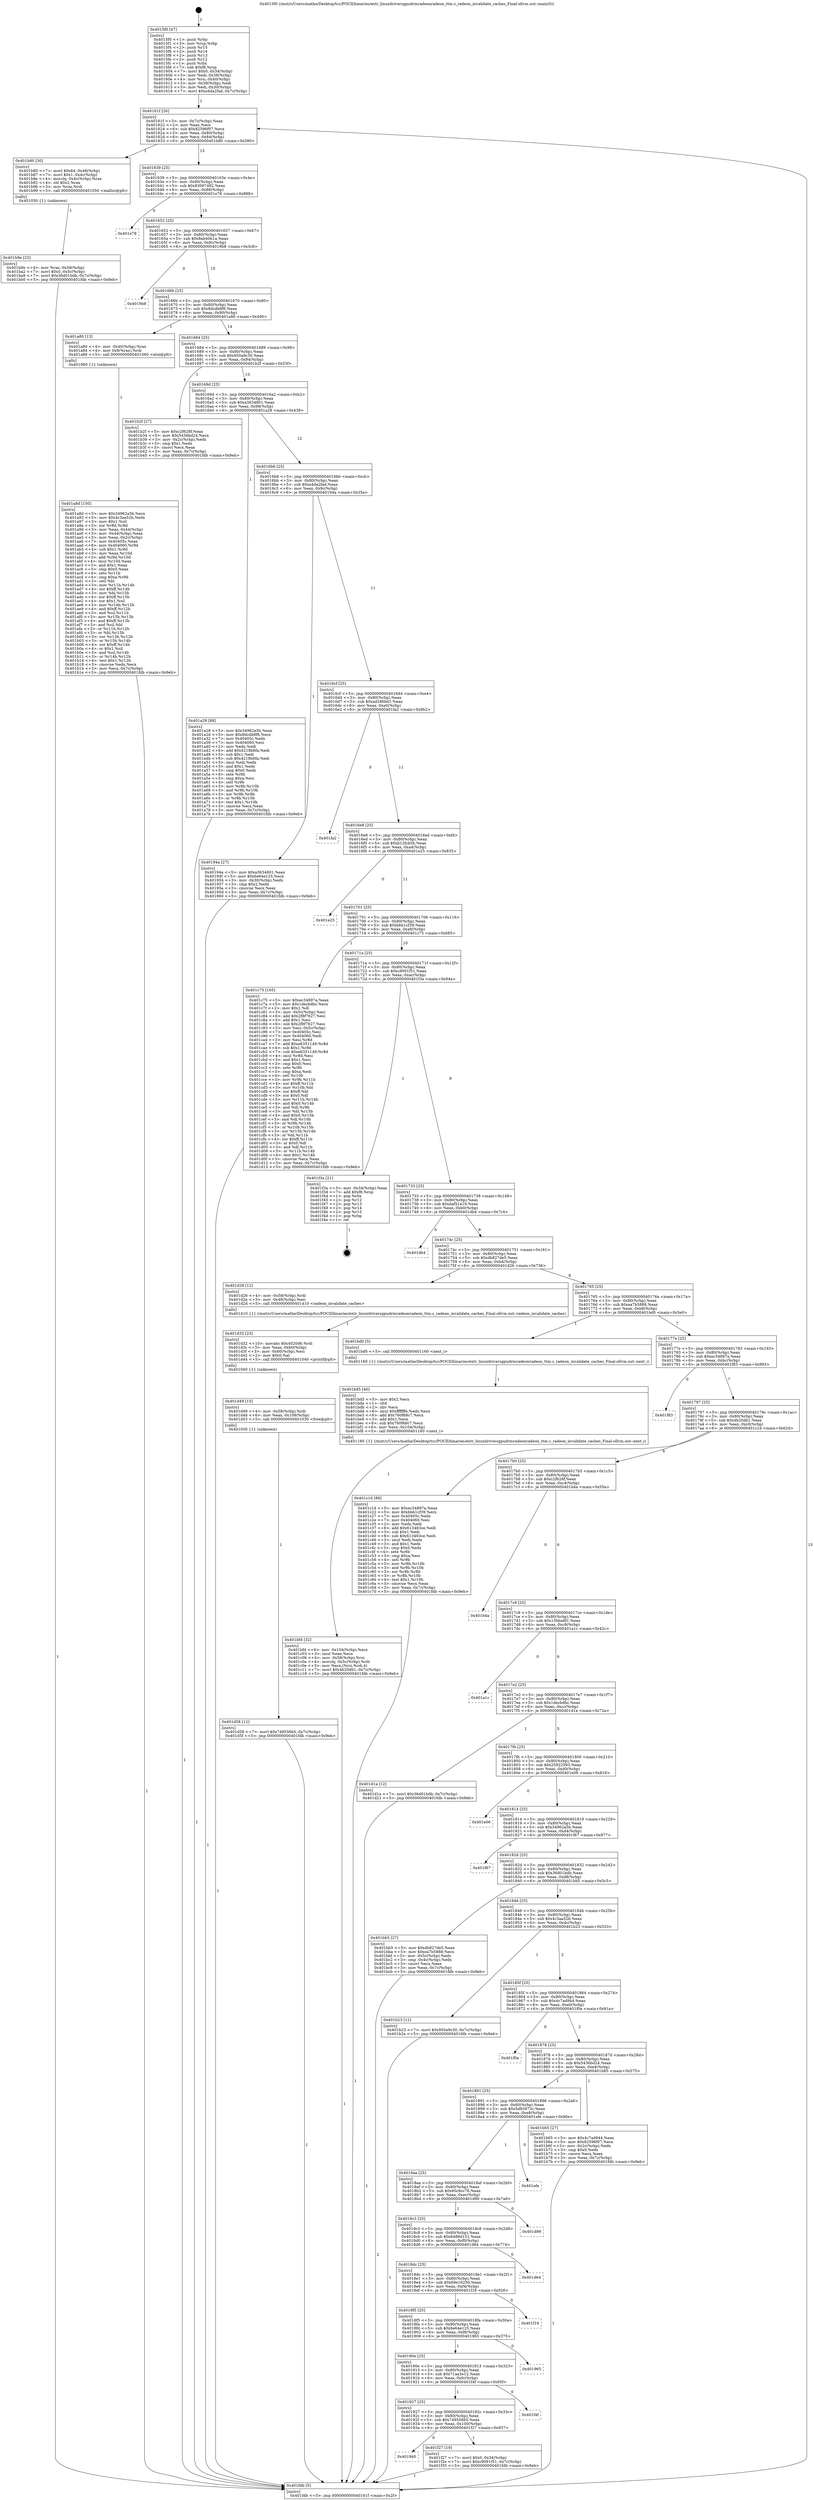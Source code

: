 digraph "0x4015f0" {
  label = "0x4015f0 (/mnt/c/Users/mathe/Desktop/tcc/POCII/binaries/extr_linuxdriversgpudrmradeonradeon_ttm.c_radeon_invalidate_caches_Final-ollvm.out::main(0))"
  labelloc = "t"
  node[shape=record]

  Entry [label="",width=0.3,height=0.3,shape=circle,fillcolor=black,style=filled]
  "0x40161f" [label="{
     0x40161f [26]\l
     | [instrs]\l
     &nbsp;&nbsp;0x40161f \<+3\>: mov -0x7c(%rbp),%eax\l
     &nbsp;&nbsp;0x401622 \<+2\>: mov %eax,%ecx\l
     &nbsp;&nbsp;0x401624 \<+6\>: sub $0x82596f07,%ecx\l
     &nbsp;&nbsp;0x40162a \<+3\>: mov %eax,-0x80(%rbp)\l
     &nbsp;&nbsp;0x40162d \<+6\>: mov %ecx,-0x84(%rbp)\l
     &nbsp;&nbsp;0x401633 \<+6\>: je 0000000000401b80 \<main+0x590\>\l
  }"]
  "0x401b80" [label="{
     0x401b80 [30]\l
     | [instrs]\l
     &nbsp;&nbsp;0x401b80 \<+7\>: movl $0x64,-0x48(%rbp)\l
     &nbsp;&nbsp;0x401b87 \<+7\>: movl $0x1,-0x4c(%rbp)\l
     &nbsp;&nbsp;0x401b8e \<+4\>: movslq -0x4c(%rbp),%rax\l
     &nbsp;&nbsp;0x401b92 \<+4\>: shl $0x2,%rax\l
     &nbsp;&nbsp;0x401b96 \<+3\>: mov %rax,%rdi\l
     &nbsp;&nbsp;0x401b99 \<+5\>: call 0000000000401050 \<malloc@plt\>\l
     | [calls]\l
     &nbsp;&nbsp;0x401050 \{1\} (unknown)\l
  }"]
  "0x401639" [label="{
     0x401639 [25]\l
     | [instrs]\l
     &nbsp;&nbsp;0x401639 \<+5\>: jmp 000000000040163e \<main+0x4e\>\l
     &nbsp;&nbsp;0x40163e \<+3\>: mov -0x80(%rbp),%eax\l
     &nbsp;&nbsp;0x401641 \<+5\>: sub $0x83097492,%eax\l
     &nbsp;&nbsp;0x401646 \<+6\>: mov %eax,-0x88(%rbp)\l
     &nbsp;&nbsp;0x40164c \<+6\>: je 0000000000401e78 \<main+0x888\>\l
  }"]
  Exit [label="",width=0.3,height=0.3,shape=circle,fillcolor=black,style=filled,peripheries=2]
  "0x401e78" [label="{
     0x401e78\l
  }", style=dashed]
  "0x401652" [label="{
     0x401652 [25]\l
     | [instrs]\l
     &nbsp;&nbsp;0x401652 \<+5\>: jmp 0000000000401657 \<main+0x67\>\l
     &nbsp;&nbsp;0x401657 \<+3\>: mov -0x80(%rbp),%eax\l
     &nbsp;&nbsp;0x40165a \<+5\>: sub $0x8ab40b1a,%eax\l
     &nbsp;&nbsp;0x40165f \<+6\>: mov %eax,-0x8c(%rbp)\l
     &nbsp;&nbsp;0x401665 \<+6\>: je 00000000004019b8 \<main+0x3c8\>\l
  }"]
  "0x401940" [label="{
     0x401940\l
  }", style=dashed]
  "0x4019b8" [label="{
     0x4019b8\l
  }", style=dashed]
  "0x40166b" [label="{
     0x40166b [25]\l
     | [instrs]\l
     &nbsp;&nbsp;0x40166b \<+5\>: jmp 0000000000401670 \<main+0x80\>\l
     &nbsp;&nbsp;0x401670 \<+3\>: mov -0x80(%rbp),%eax\l
     &nbsp;&nbsp;0x401673 \<+5\>: sub $0x8dcdb8f6,%eax\l
     &nbsp;&nbsp;0x401678 \<+6\>: mov %eax,-0x90(%rbp)\l
     &nbsp;&nbsp;0x40167e \<+6\>: je 0000000000401a80 \<main+0x490\>\l
  }"]
  "0x401f27" [label="{
     0x401f27 [19]\l
     | [instrs]\l
     &nbsp;&nbsp;0x401f27 \<+7\>: movl $0x0,-0x34(%rbp)\l
     &nbsp;&nbsp;0x401f2e \<+7\>: movl $0xc9091f51,-0x7c(%rbp)\l
     &nbsp;&nbsp;0x401f35 \<+5\>: jmp 0000000000401fdb \<main+0x9eb\>\l
  }"]
  "0x401a80" [label="{
     0x401a80 [13]\l
     | [instrs]\l
     &nbsp;&nbsp;0x401a80 \<+4\>: mov -0x40(%rbp),%rax\l
     &nbsp;&nbsp;0x401a84 \<+4\>: mov 0x8(%rax),%rdi\l
     &nbsp;&nbsp;0x401a88 \<+5\>: call 0000000000401060 \<atoi@plt\>\l
     | [calls]\l
     &nbsp;&nbsp;0x401060 \{1\} (unknown)\l
  }"]
  "0x401684" [label="{
     0x401684 [25]\l
     | [instrs]\l
     &nbsp;&nbsp;0x401684 \<+5\>: jmp 0000000000401689 \<main+0x99\>\l
     &nbsp;&nbsp;0x401689 \<+3\>: mov -0x80(%rbp),%eax\l
     &nbsp;&nbsp;0x40168c \<+5\>: sub $0x950a9c30,%eax\l
     &nbsp;&nbsp;0x401691 \<+6\>: mov %eax,-0x94(%rbp)\l
     &nbsp;&nbsp;0x401697 \<+6\>: je 0000000000401b2f \<main+0x53f\>\l
  }"]
  "0x401927" [label="{
     0x401927 [25]\l
     | [instrs]\l
     &nbsp;&nbsp;0x401927 \<+5\>: jmp 000000000040192c \<main+0x33c\>\l
     &nbsp;&nbsp;0x40192c \<+3\>: mov -0x80(%rbp),%eax\l
     &nbsp;&nbsp;0x40192f \<+5\>: sub $0x749556b5,%eax\l
     &nbsp;&nbsp;0x401934 \<+6\>: mov %eax,-0x100(%rbp)\l
     &nbsp;&nbsp;0x40193a \<+6\>: je 0000000000401f27 \<main+0x937\>\l
  }"]
  "0x401b2f" [label="{
     0x401b2f [27]\l
     | [instrs]\l
     &nbsp;&nbsp;0x401b2f \<+5\>: mov $0xc2f628f,%eax\l
     &nbsp;&nbsp;0x401b34 \<+5\>: mov $0x5436bd24,%ecx\l
     &nbsp;&nbsp;0x401b39 \<+3\>: mov -0x2c(%rbp),%edx\l
     &nbsp;&nbsp;0x401b3c \<+3\>: cmp $0x1,%edx\l
     &nbsp;&nbsp;0x401b3f \<+3\>: cmovl %ecx,%eax\l
     &nbsp;&nbsp;0x401b42 \<+3\>: mov %eax,-0x7c(%rbp)\l
     &nbsp;&nbsp;0x401b45 \<+5\>: jmp 0000000000401fdb \<main+0x9eb\>\l
  }"]
  "0x40169d" [label="{
     0x40169d [25]\l
     | [instrs]\l
     &nbsp;&nbsp;0x40169d \<+5\>: jmp 00000000004016a2 \<main+0xb2\>\l
     &nbsp;&nbsp;0x4016a2 \<+3\>: mov -0x80(%rbp),%eax\l
     &nbsp;&nbsp;0x4016a5 \<+5\>: sub $0xa3634801,%eax\l
     &nbsp;&nbsp;0x4016aa \<+6\>: mov %eax,-0x98(%rbp)\l
     &nbsp;&nbsp;0x4016b0 \<+6\>: je 0000000000401a28 \<main+0x438\>\l
  }"]
  "0x401f4f" [label="{
     0x401f4f\l
  }", style=dashed]
  "0x401a28" [label="{
     0x401a28 [88]\l
     | [instrs]\l
     &nbsp;&nbsp;0x401a28 \<+5\>: mov $0x34962a5b,%eax\l
     &nbsp;&nbsp;0x401a2d \<+5\>: mov $0x8dcdb8f6,%ecx\l
     &nbsp;&nbsp;0x401a32 \<+7\>: mov 0x40405c,%edx\l
     &nbsp;&nbsp;0x401a39 \<+7\>: mov 0x404060,%esi\l
     &nbsp;&nbsp;0x401a40 \<+2\>: mov %edx,%edi\l
     &nbsp;&nbsp;0x401a42 \<+6\>: add $0x4218b6fa,%edi\l
     &nbsp;&nbsp;0x401a48 \<+3\>: sub $0x1,%edi\l
     &nbsp;&nbsp;0x401a4b \<+6\>: sub $0x4218b6fa,%edi\l
     &nbsp;&nbsp;0x401a51 \<+3\>: imul %edi,%edx\l
     &nbsp;&nbsp;0x401a54 \<+3\>: and $0x1,%edx\l
     &nbsp;&nbsp;0x401a57 \<+3\>: cmp $0x0,%edx\l
     &nbsp;&nbsp;0x401a5a \<+4\>: sete %r8b\l
     &nbsp;&nbsp;0x401a5e \<+3\>: cmp $0xa,%esi\l
     &nbsp;&nbsp;0x401a61 \<+4\>: setl %r9b\l
     &nbsp;&nbsp;0x401a65 \<+3\>: mov %r8b,%r10b\l
     &nbsp;&nbsp;0x401a68 \<+3\>: and %r9b,%r10b\l
     &nbsp;&nbsp;0x401a6b \<+3\>: xor %r9b,%r8b\l
     &nbsp;&nbsp;0x401a6e \<+3\>: or %r8b,%r10b\l
     &nbsp;&nbsp;0x401a71 \<+4\>: test $0x1,%r10b\l
     &nbsp;&nbsp;0x401a75 \<+3\>: cmovne %ecx,%eax\l
     &nbsp;&nbsp;0x401a78 \<+3\>: mov %eax,-0x7c(%rbp)\l
     &nbsp;&nbsp;0x401a7b \<+5\>: jmp 0000000000401fdb \<main+0x9eb\>\l
  }"]
  "0x4016b6" [label="{
     0x4016b6 [25]\l
     | [instrs]\l
     &nbsp;&nbsp;0x4016b6 \<+5\>: jmp 00000000004016bb \<main+0xcb\>\l
     &nbsp;&nbsp;0x4016bb \<+3\>: mov -0x80(%rbp),%eax\l
     &nbsp;&nbsp;0x4016be \<+5\>: sub $0xa4da2fad,%eax\l
     &nbsp;&nbsp;0x4016c3 \<+6\>: mov %eax,-0x9c(%rbp)\l
     &nbsp;&nbsp;0x4016c9 \<+6\>: je 000000000040194a \<main+0x35a\>\l
  }"]
  "0x40190e" [label="{
     0x40190e [25]\l
     | [instrs]\l
     &nbsp;&nbsp;0x40190e \<+5\>: jmp 0000000000401913 \<main+0x323\>\l
     &nbsp;&nbsp;0x401913 \<+3\>: mov -0x80(%rbp),%eax\l
     &nbsp;&nbsp;0x401916 \<+5\>: sub $0x71aa3e12,%eax\l
     &nbsp;&nbsp;0x40191b \<+6\>: mov %eax,-0xfc(%rbp)\l
     &nbsp;&nbsp;0x401921 \<+6\>: je 0000000000401f4f \<main+0x95f\>\l
  }"]
  "0x40194a" [label="{
     0x40194a [27]\l
     | [instrs]\l
     &nbsp;&nbsp;0x40194a \<+5\>: mov $0xa3634801,%eax\l
     &nbsp;&nbsp;0x40194f \<+5\>: mov $0x6e64e125,%ecx\l
     &nbsp;&nbsp;0x401954 \<+3\>: mov -0x30(%rbp),%edx\l
     &nbsp;&nbsp;0x401957 \<+3\>: cmp $0x2,%edx\l
     &nbsp;&nbsp;0x40195a \<+3\>: cmovne %ecx,%eax\l
     &nbsp;&nbsp;0x40195d \<+3\>: mov %eax,-0x7c(%rbp)\l
     &nbsp;&nbsp;0x401960 \<+5\>: jmp 0000000000401fdb \<main+0x9eb\>\l
  }"]
  "0x4016cf" [label="{
     0x4016cf [25]\l
     | [instrs]\l
     &nbsp;&nbsp;0x4016cf \<+5\>: jmp 00000000004016d4 \<main+0xe4\>\l
     &nbsp;&nbsp;0x4016d4 \<+3\>: mov -0x80(%rbp),%eax\l
     &nbsp;&nbsp;0x4016d7 \<+5\>: sub $0xad286bd1,%eax\l
     &nbsp;&nbsp;0x4016dc \<+6\>: mov %eax,-0xa0(%rbp)\l
     &nbsp;&nbsp;0x4016e2 \<+6\>: je 0000000000401fa2 \<main+0x9b2\>\l
  }"]
  "0x401fdb" [label="{
     0x401fdb [5]\l
     | [instrs]\l
     &nbsp;&nbsp;0x401fdb \<+5\>: jmp 000000000040161f \<main+0x2f\>\l
  }"]
  "0x4015f0" [label="{
     0x4015f0 [47]\l
     | [instrs]\l
     &nbsp;&nbsp;0x4015f0 \<+1\>: push %rbp\l
     &nbsp;&nbsp;0x4015f1 \<+3\>: mov %rsp,%rbp\l
     &nbsp;&nbsp;0x4015f4 \<+2\>: push %r15\l
     &nbsp;&nbsp;0x4015f6 \<+2\>: push %r14\l
     &nbsp;&nbsp;0x4015f8 \<+2\>: push %r13\l
     &nbsp;&nbsp;0x4015fa \<+2\>: push %r12\l
     &nbsp;&nbsp;0x4015fc \<+1\>: push %rbx\l
     &nbsp;&nbsp;0x4015fd \<+7\>: sub $0xf8,%rsp\l
     &nbsp;&nbsp;0x401604 \<+7\>: movl $0x0,-0x34(%rbp)\l
     &nbsp;&nbsp;0x40160b \<+3\>: mov %edi,-0x38(%rbp)\l
     &nbsp;&nbsp;0x40160e \<+4\>: mov %rsi,-0x40(%rbp)\l
     &nbsp;&nbsp;0x401612 \<+3\>: mov -0x38(%rbp),%edi\l
     &nbsp;&nbsp;0x401615 \<+3\>: mov %edi,-0x30(%rbp)\l
     &nbsp;&nbsp;0x401618 \<+7\>: movl $0xa4da2fad,-0x7c(%rbp)\l
  }"]
  "0x401a8d" [label="{
     0x401a8d [150]\l
     | [instrs]\l
     &nbsp;&nbsp;0x401a8d \<+5\>: mov $0x34962a5b,%ecx\l
     &nbsp;&nbsp;0x401a92 \<+5\>: mov $0x4c3aa52b,%edx\l
     &nbsp;&nbsp;0x401a97 \<+3\>: mov $0x1,%sil\l
     &nbsp;&nbsp;0x401a9a \<+3\>: xor %r8d,%r8d\l
     &nbsp;&nbsp;0x401a9d \<+3\>: mov %eax,-0x44(%rbp)\l
     &nbsp;&nbsp;0x401aa0 \<+3\>: mov -0x44(%rbp),%eax\l
     &nbsp;&nbsp;0x401aa3 \<+3\>: mov %eax,-0x2c(%rbp)\l
     &nbsp;&nbsp;0x401aa6 \<+7\>: mov 0x40405c,%eax\l
     &nbsp;&nbsp;0x401aad \<+8\>: mov 0x404060,%r9d\l
     &nbsp;&nbsp;0x401ab5 \<+4\>: sub $0x1,%r8d\l
     &nbsp;&nbsp;0x401ab9 \<+3\>: mov %eax,%r10d\l
     &nbsp;&nbsp;0x401abc \<+3\>: add %r8d,%r10d\l
     &nbsp;&nbsp;0x401abf \<+4\>: imul %r10d,%eax\l
     &nbsp;&nbsp;0x401ac3 \<+3\>: and $0x1,%eax\l
     &nbsp;&nbsp;0x401ac6 \<+3\>: cmp $0x0,%eax\l
     &nbsp;&nbsp;0x401ac9 \<+4\>: sete %r11b\l
     &nbsp;&nbsp;0x401acd \<+4\>: cmp $0xa,%r9d\l
     &nbsp;&nbsp;0x401ad1 \<+3\>: setl %bl\l
     &nbsp;&nbsp;0x401ad4 \<+3\>: mov %r11b,%r14b\l
     &nbsp;&nbsp;0x401ad7 \<+4\>: xor $0xff,%r14b\l
     &nbsp;&nbsp;0x401adb \<+3\>: mov %bl,%r15b\l
     &nbsp;&nbsp;0x401ade \<+4\>: xor $0xff,%r15b\l
     &nbsp;&nbsp;0x401ae2 \<+4\>: xor $0x1,%sil\l
     &nbsp;&nbsp;0x401ae6 \<+3\>: mov %r14b,%r12b\l
     &nbsp;&nbsp;0x401ae9 \<+4\>: and $0xff,%r12b\l
     &nbsp;&nbsp;0x401aed \<+3\>: and %sil,%r11b\l
     &nbsp;&nbsp;0x401af0 \<+3\>: mov %r15b,%r13b\l
     &nbsp;&nbsp;0x401af3 \<+4\>: and $0xff,%r13b\l
     &nbsp;&nbsp;0x401af7 \<+3\>: and %sil,%bl\l
     &nbsp;&nbsp;0x401afa \<+3\>: or %r11b,%r12b\l
     &nbsp;&nbsp;0x401afd \<+3\>: or %bl,%r13b\l
     &nbsp;&nbsp;0x401b00 \<+3\>: xor %r13b,%r12b\l
     &nbsp;&nbsp;0x401b03 \<+3\>: or %r15b,%r14b\l
     &nbsp;&nbsp;0x401b06 \<+4\>: xor $0xff,%r14b\l
     &nbsp;&nbsp;0x401b0a \<+4\>: or $0x1,%sil\l
     &nbsp;&nbsp;0x401b0e \<+3\>: and %sil,%r14b\l
     &nbsp;&nbsp;0x401b11 \<+3\>: or %r14b,%r12b\l
     &nbsp;&nbsp;0x401b14 \<+4\>: test $0x1,%r12b\l
     &nbsp;&nbsp;0x401b18 \<+3\>: cmovne %edx,%ecx\l
     &nbsp;&nbsp;0x401b1b \<+3\>: mov %ecx,-0x7c(%rbp)\l
     &nbsp;&nbsp;0x401b1e \<+5\>: jmp 0000000000401fdb \<main+0x9eb\>\l
  }"]
  "0x401965" [label="{
     0x401965\l
  }", style=dashed]
  "0x401fa2" [label="{
     0x401fa2\l
  }", style=dashed]
  "0x4016e8" [label="{
     0x4016e8 [25]\l
     | [instrs]\l
     &nbsp;&nbsp;0x4016e8 \<+5\>: jmp 00000000004016ed \<main+0xfd\>\l
     &nbsp;&nbsp;0x4016ed \<+3\>: mov -0x80(%rbp),%eax\l
     &nbsp;&nbsp;0x4016f0 \<+5\>: sub $0xb12fcb5b,%eax\l
     &nbsp;&nbsp;0x4016f5 \<+6\>: mov %eax,-0xa4(%rbp)\l
     &nbsp;&nbsp;0x4016fb \<+6\>: je 0000000000401e25 \<main+0x835\>\l
  }"]
  "0x4018f5" [label="{
     0x4018f5 [25]\l
     | [instrs]\l
     &nbsp;&nbsp;0x4018f5 \<+5\>: jmp 00000000004018fa \<main+0x30a\>\l
     &nbsp;&nbsp;0x4018fa \<+3\>: mov -0x80(%rbp),%eax\l
     &nbsp;&nbsp;0x4018fd \<+5\>: sub $0x6e64e125,%eax\l
     &nbsp;&nbsp;0x401902 \<+6\>: mov %eax,-0xf8(%rbp)\l
     &nbsp;&nbsp;0x401908 \<+6\>: je 0000000000401965 \<main+0x375\>\l
  }"]
  "0x401e25" [label="{
     0x401e25\l
  }", style=dashed]
  "0x401701" [label="{
     0x401701 [25]\l
     | [instrs]\l
     &nbsp;&nbsp;0x401701 \<+5\>: jmp 0000000000401706 \<main+0x116\>\l
     &nbsp;&nbsp;0x401706 \<+3\>: mov -0x80(%rbp),%eax\l
     &nbsp;&nbsp;0x401709 \<+5\>: sub $0xbbb1cf39,%eax\l
     &nbsp;&nbsp;0x40170e \<+6\>: mov %eax,-0xa8(%rbp)\l
     &nbsp;&nbsp;0x401714 \<+6\>: je 0000000000401c75 \<main+0x685\>\l
  }"]
  "0x401f16" [label="{
     0x401f16\l
  }", style=dashed]
  "0x401c75" [label="{
     0x401c75 [165]\l
     | [instrs]\l
     &nbsp;&nbsp;0x401c75 \<+5\>: mov $0xec34897a,%eax\l
     &nbsp;&nbsp;0x401c7a \<+5\>: mov $0x1decbdbc,%ecx\l
     &nbsp;&nbsp;0x401c7f \<+2\>: mov $0x1,%dl\l
     &nbsp;&nbsp;0x401c81 \<+3\>: mov -0x5c(%rbp),%esi\l
     &nbsp;&nbsp;0x401c84 \<+6\>: add $0x2f8f7627,%esi\l
     &nbsp;&nbsp;0x401c8a \<+3\>: add $0x1,%esi\l
     &nbsp;&nbsp;0x401c8d \<+6\>: sub $0x2f8f7627,%esi\l
     &nbsp;&nbsp;0x401c93 \<+3\>: mov %esi,-0x5c(%rbp)\l
     &nbsp;&nbsp;0x401c96 \<+7\>: mov 0x40405c,%esi\l
     &nbsp;&nbsp;0x401c9d \<+7\>: mov 0x404060,%edi\l
     &nbsp;&nbsp;0x401ca4 \<+3\>: mov %esi,%r8d\l
     &nbsp;&nbsp;0x401ca7 \<+7\>: add $0xe6351149,%r8d\l
     &nbsp;&nbsp;0x401cae \<+4\>: sub $0x1,%r8d\l
     &nbsp;&nbsp;0x401cb2 \<+7\>: sub $0xe6351149,%r8d\l
     &nbsp;&nbsp;0x401cb9 \<+4\>: imul %r8d,%esi\l
     &nbsp;&nbsp;0x401cbd \<+3\>: and $0x1,%esi\l
     &nbsp;&nbsp;0x401cc0 \<+3\>: cmp $0x0,%esi\l
     &nbsp;&nbsp;0x401cc3 \<+4\>: sete %r9b\l
     &nbsp;&nbsp;0x401cc7 \<+3\>: cmp $0xa,%edi\l
     &nbsp;&nbsp;0x401cca \<+4\>: setl %r10b\l
     &nbsp;&nbsp;0x401cce \<+3\>: mov %r9b,%r11b\l
     &nbsp;&nbsp;0x401cd1 \<+4\>: xor $0xff,%r11b\l
     &nbsp;&nbsp;0x401cd5 \<+3\>: mov %r10b,%bl\l
     &nbsp;&nbsp;0x401cd8 \<+3\>: xor $0xff,%bl\l
     &nbsp;&nbsp;0x401cdb \<+3\>: xor $0x0,%dl\l
     &nbsp;&nbsp;0x401cde \<+3\>: mov %r11b,%r14b\l
     &nbsp;&nbsp;0x401ce1 \<+4\>: and $0x0,%r14b\l
     &nbsp;&nbsp;0x401ce5 \<+3\>: and %dl,%r9b\l
     &nbsp;&nbsp;0x401ce8 \<+3\>: mov %bl,%r15b\l
     &nbsp;&nbsp;0x401ceb \<+4\>: and $0x0,%r15b\l
     &nbsp;&nbsp;0x401cef \<+3\>: and %dl,%r10b\l
     &nbsp;&nbsp;0x401cf2 \<+3\>: or %r9b,%r14b\l
     &nbsp;&nbsp;0x401cf5 \<+3\>: or %r10b,%r15b\l
     &nbsp;&nbsp;0x401cf8 \<+3\>: xor %r15b,%r14b\l
     &nbsp;&nbsp;0x401cfb \<+3\>: or %bl,%r11b\l
     &nbsp;&nbsp;0x401cfe \<+4\>: xor $0xff,%r11b\l
     &nbsp;&nbsp;0x401d02 \<+3\>: or $0x0,%dl\l
     &nbsp;&nbsp;0x401d05 \<+3\>: and %dl,%r11b\l
     &nbsp;&nbsp;0x401d08 \<+3\>: or %r11b,%r14b\l
     &nbsp;&nbsp;0x401d0b \<+4\>: test $0x1,%r14b\l
     &nbsp;&nbsp;0x401d0f \<+3\>: cmovne %ecx,%eax\l
     &nbsp;&nbsp;0x401d12 \<+3\>: mov %eax,-0x7c(%rbp)\l
     &nbsp;&nbsp;0x401d15 \<+5\>: jmp 0000000000401fdb \<main+0x9eb\>\l
  }"]
  "0x40171a" [label="{
     0x40171a [25]\l
     | [instrs]\l
     &nbsp;&nbsp;0x40171a \<+5\>: jmp 000000000040171f \<main+0x12f\>\l
     &nbsp;&nbsp;0x40171f \<+3\>: mov -0x80(%rbp),%eax\l
     &nbsp;&nbsp;0x401722 \<+5\>: sub $0xc9091f51,%eax\l
     &nbsp;&nbsp;0x401727 \<+6\>: mov %eax,-0xac(%rbp)\l
     &nbsp;&nbsp;0x40172d \<+6\>: je 0000000000401f3a \<main+0x94a\>\l
  }"]
  "0x4018dc" [label="{
     0x4018dc [25]\l
     | [instrs]\l
     &nbsp;&nbsp;0x4018dc \<+5\>: jmp 00000000004018e1 \<main+0x2f1\>\l
     &nbsp;&nbsp;0x4018e1 \<+3\>: mov -0x80(%rbp),%eax\l
     &nbsp;&nbsp;0x4018e4 \<+5\>: sub $0x69e16250,%eax\l
     &nbsp;&nbsp;0x4018e9 \<+6\>: mov %eax,-0xf4(%rbp)\l
     &nbsp;&nbsp;0x4018ef \<+6\>: je 0000000000401f16 \<main+0x926\>\l
  }"]
  "0x401f3a" [label="{
     0x401f3a [21]\l
     | [instrs]\l
     &nbsp;&nbsp;0x401f3a \<+3\>: mov -0x34(%rbp),%eax\l
     &nbsp;&nbsp;0x401f3d \<+7\>: add $0xf8,%rsp\l
     &nbsp;&nbsp;0x401f44 \<+1\>: pop %rbx\l
     &nbsp;&nbsp;0x401f45 \<+2\>: pop %r12\l
     &nbsp;&nbsp;0x401f47 \<+2\>: pop %r13\l
     &nbsp;&nbsp;0x401f49 \<+2\>: pop %r14\l
     &nbsp;&nbsp;0x401f4b \<+2\>: pop %r15\l
     &nbsp;&nbsp;0x401f4d \<+1\>: pop %rbp\l
     &nbsp;&nbsp;0x401f4e \<+1\>: ret\l
  }"]
  "0x401733" [label="{
     0x401733 [25]\l
     | [instrs]\l
     &nbsp;&nbsp;0x401733 \<+5\>: jmp 0000000000401738 \<main+0x148\>\l
     &nbsp;&nbsp;0x401738 \<+3\>: mov -0x80(%rbp),%eax\l
     &nbsp;&nbsp;0x40173b \<+5\>: sub $0xdaf51e19,%eax\l
     &nbsp;&nbsp;0x401740 \<+6\>: mov %eax,-0xb0(%rbp)\l
     &nbsp;&nbsp;0x401746 \<+6\>: je 0000000000401db4 \<main+0x7c4\>\l
  }"]
  "0x401d64" [label="{
     0x401d64\l
  }", style=dashed]
  "0x401db4" [label="{
     0x401db4\l
  }", style=dashed]
  "0x40174c" [label="{
     0x40174c [25]\l
     | [instrs]\l
     &nbsp;&nbsp;0x40174c \<+5\>: jmp 0000000000401751 \<main+0x161\>\l
     &nbsp;&nbsp;0x401751 \<+3\>: mov -0x80(%rbp),%eax\l
     &nbsp;&nbsp;0x401754 \<+5\>: sub $0xdb827de5,%eax\l
     &nbsp;&nbsp;0x401759 \<+6\>: mov %eax,-0xb4(%rbp)\l
     &nbsp;&nbsp;0x40175f \<+6\>: je 0000000000401d26 \<main+0x736\>\l
  }"]
  "0x4018c3" [label="{
     0x4018c3 [25]\l
     | [instrs]\l
     &nbsp;&nbsp;0x4018c3 \<+5\>: jmp 00000000004018c8 \<main+0x2d8\>\l
     &nbsp;&nbsp;0x4018c8 \<+3\>: mov -0x80(%rbp),%eax\l
     &nbsp;&nbsp;0x4018cb \<+5\>: sub $0x6486d151,%eax\l
     &nbsp;&nbsp;0x4018d0 \<+6\>: mov %eax,-0xf0(%rbp)\l
     &nbsp;&nbsp;0x4018d6 \<+6\>: je 0000000000401d64 \<main+0x774\>\l
  }"]
  "0x401d26" [label="{
     0x401d26 [12]\l
     | [instrs]\l
     &nbsp;&nbsp;0x401d26 \<+4\>: mov -0x58(%rbp),%rdi\l
     &nbsp;&nbsp;0x401d2a \<+3\>: mov -0x48(%rbp),%esi\l
     &nbsp;&nbsp;0x401d2d \<+5\>: call 0000000000401410 \<radeon_invalidate_caches\>\l
     | [calls]\l
     &nbsp;&nbsp;0x401410 \{1\} (/mnt/c/Users/mathe/Desktop/tcc/POCII/binaries/extr_linuxdriversgpudrmradeonradeon_ttm.c_radeon_invalidate_caches_Final-ollvm.out::radeon_invalidate_caches)\l
  }"]
  "0x401765" [label="{
     0x401765 [25]\l
     | [instrs]\l
     &nbsp;&nbsp;0x401765 \<+5\>: jmp 000000000040176a \<main+0x17a\>\l
     &nbsp;&nbsp;0x40176a \<+3\>: mov -0x80(%rbp),%eax\l
     &nbsp;&nbsp;0x40176d \<+5\>: sub $0xea7b5888,%eax\l
     &nbsp;&nbsp;0x401772 \<+6\>: mov %eax,-0xb8(%rbp)\l
     &nbsp;&nbsp;0x401778 \<+6\>: je 0000000000401bd0 \<main+0x5e0\>\l
  }"]
  "0x401d99" [label="{
     0x401d99\l
  }", style=dashed]
  "0x401bd0" [label="{
     0x401bd0 [5]\l
     | [instrs]\l
     &nbsp;&nbsp;0x401bd0 \<+5\>: call 0000000000401160 \<next_i\>\l
     | [calls]\l
     &nbsp;&nbsp;0x401160 \{1\} (/mnt/c/Users/mathe/Desktop/tcc/POCII/binaries/extr_linuxdriversgpudrmradeonradeon_ttm.c_radeon_invalidate_caches_Final-ollvm.out::next_i)\l
  }"]
  "0x40177e" [label="{
     0x40177e [25]\l
     | [instrs]\l
     &nbsp;&nbsp;0x40177e \<+5\>: jmp 0000000000401783 \<main+0x193\>\l
     &nbsp;&nbsp;0x401783 \<+3\>: mov -0x80(%rbp),%eax\l
     &nbsp;&nbsp;0x401786 \<+5\>: sub $0xec34897a,%eax\l
     &nbsp;&nbsp;0x40178b \<+6\>: mov %eax,-0xbc(%rbp)\l
     &nbsp;&nbsp;0x401791 \<+6\>: je 0000000000401f83 \<main+0x993\>\l
  }"]
  "0x4018aa" [label="{
     0x4018aa [25]\l
     | [instrs]\l
     &nbsp;&nbsp;0x4018aa \<+5\>: jmp 00000000004018af \<main+0x2bf\>\l
     &nbsp;&nbsp;0x4018af \<+3\>: mov -0x80(%rbp),%eax\l
     &nbsp;&nbsp;0x4018b2 \<+5\>: sub $0x60c9cc76,%eax\l
     &nbsp;&nbsp;0x4018b7 \<+6\>: mov %eax,-0xec(%rbp)\l
     &nbsp;&nbsp;0x4018bd \<+6\>: je 0000000000401d99 \<main+0x7a9\>\l
  }"]
  "0x401f83" [label="{
     0x401f83\l
  }", style=dashed]
  "0x401797" [label="{
     0x401797 [25]\l
     | [instrs]\l
     &nbsp;&nbsp;0x401797 \<+5\>: jmp 000000000040179c \<main+0x1ac\>\l
     &nbsp;&nbsp;0x40179c \<+3\>: mov -0x80(%rbp),%eax\l
     &nbsp;&nbsp;0x40179f \<+5\>: sub $0x4b20db1,%eax\l
     &nbsp;&nbsp;0x4017a4 \<+6\>: mov %eax,-0xc0(%rbp)\l
     &nbsp;&nbsp;0x4017aa \<+6\>: je 0000000000401c1d \<main+0x62d\>\l
  }"]
  "0x401efe" [label="{
     0x401efe\l
  }", style=dashed]
  "0x401c1d" [label="{
     0x401c1d [88]\l
     | [instrs]\l
     &nbsp;&nbsp;0x401c1d \<+5\>: mov $0xec34897a,%eax\l
     &nbsp;&nbsp;0x401c22 \<+5\>: mov $0xbbb1cf39,%ecx\l
     &nbsp;&nbsp;0x401c27 \<+7\>: mov 0x40405c,%edx\l
     &nbsp;&nbsp;0x401c2e \<+7\>: mov 0x404060,%esi\l
     &nbsp;&nbsp;0x401c35 \<+2\>: mov %edx,%edi\l
     &nbsp;&nbsp;0x401c37 \<+6\>: add $0x613463ce,%edi\l
     &nbsp;&nbsp;0x401c3d \<+3\>: sub $0x1,%edi\l
     &nbsp;&nbsp;0x401c40 \<+6\>: sub $0x613463ce,%edi\l
     &nbsp;&nbsp;0x401c46 \<+3\>: imul %edi,%edx\l
     &nbsp;&nbsp;0x401c49 \<+3\>: and $0x1,%edx\l
     &nbsp;&nbsp;0x401c4c \<+3\>: cmp $0x0,%edx\l
     &nbsp;&nbsp;0x401c4f \<+4\>: sete %r8b\l
     &nbsp;&nbsp;0x401c53 \<+3\>: cmp $0xa,%esi\l
     &nbsp;&nbsp;0x401c56 \<+4\>: setl %r9b\l
     &nbsp;&nbsp;0x401c5a \<+3\>: mov %r8b,%r10b\l
     &nbsp;&nbsp;0x401c5d \<+3\>: and %r9b,%r10b\l
     &nbsp;&nbsp;0x401c60 \<+3\>: xor %r9b,%r8b\l
     &nbsp;&nbsp;0x401c63 \<+3\>: or %r8b,%r10b\l
     &nbsp;&nbsp;0x401c66 \<+4\>: test $0x1,%r10b\l
     &nbsp;&nbsp;0x401c6a \<+3\>: cmovne %ecx,%eax\l
     &nbsp;&nbsp;0x401c6d \<+3\>: mov %eax,-0x7c(%rbp)\l
     &nbsp;&nbsp;0x401c70 \<+5\>: jmp 0000000000401fdb \<main+0x9eb\>\l
  }"]
  "0x4017b0" [label="{
     0x4017b0 [25]\l
     | [instrs]\l
     &nbsp;&nbsp;0x4017b0 \<+5\>: jmp 00000000004017b5 \<main+0x1c5\>\l
     &nbsp;&nbsp;0x4017b5 \<+3\>: mov -0x80(%rbp),%eax\l
     &nbsp;&nbsp;0x4017b8 \<+5\>: sub $0xc2f628f,%eax\l
     &nbsp;&nbsp;0x4017bd \<+6\>: mov %eax,-0xc4(%rbp)\l
     &nbsp;&nbsp;0x4017c3 \<+6\>: je 0000000000401b4a \<main+0x55a\>\l
  }"]
  "0x401d58" [label="{
     0x401d58 [12]\l
     | [instrs]\l
     &nbsp;&nbsp;0x401d58 \<+7\>: movl $0x749556b5,-0x7c(%rbp)\l
     &nbsp;&nbsp;0x401d5f \<+5\>: jmp 0000000000401fdb \<main+0x9eb\>\l
  }"]
  "0x401b4a" [label="{
     0x401b4a\l
  }", style=dashed]
  "0x4017c9" [label="{
     0x4017c9 [25]\l
     | [instrs]\l
     &nbsp;&nbsp;0x4017c9 \<+5\>: jmp 00000000004017ce \<main+0x1de\>\l
     &nbsp;&nbsp;0x4017ce \<+3\>: mov -0x80(%rbp),%eax\l
     &nbsp;&nbsp;0x4017d1 \<+5\>: sub $0x15bba8f1,%eax\l
     &nbsp;&nbsp;0x4017d6 \<+6\>: mov %eax,-0xc8(%rbp)\l
     &nbsp;&nbsp;0x4017dc \<+6\>: je 0000000000401a1c \<main+0x42c\>\l
  }"]
  "0x401d49" [label="{
     0x401d49 [15]\l
     | [instrs]\l
     &nbsp;&nbsp;0x401d49 \<+4\>: mov -0x58(%rbp),%rdi\l
     &nbsp;&nbsp;0x401d4d \<+6\>: mov %eax,-0x108(%rbp)\l
     &nbsp;&nbsp;0x401d53 \<+5\>: call 0000000000401030 \<free@plt\>\l
     | [calls]\l
     &nbsp;&nbsp;0x401030 \{1\} (unknown)\l
  }"]
  "0x401a1c" [label="{
     0x401a1c\l
  }", style=dashed]
  "0x4017e2" [label="{
     0x4017e2 [25]\l
     | [instrs]\l
     &nbsp;&nbsp;0x4017e2 \<+5\>: jmp 00000000004017e7 \<main+0x1f7\>\l
     &nbsp;&nbsp;0x4017e7 \<+3\>: mov -0x80(%rbp),%eax\l
     &nbsp;&nbsp;0x4017ea \<+5\>: sub $0x1decbdbc,%eax\l
     &nbsp;&nbsp;0x4017ef \<+6\>: mov %eax,-0xcc(%rbp)\l
     &nbsp;&nbsp;0x4017f5 \<+6\>: je 0000000000401d1a \<main+0x72a\>\l
  }"]
  "0x401d32" [label="{
     0x401d32 [23]\l
     | [instrs]\l
     &nbsp;&nbsp;0x401d32 \<+10\>: movabs $0x4020d6,%rdi\l
     &nbsp;&nbsp;0x401d3c \<+3\>: mov %eax,-0x60(%rbp)\l
     &nbsp;&nbsp;0x401d3f \<+3\>: mov -0x60(%rbp),%esi\l
     &nbsp;&nbsp;0x401d42 \<+2\>: mov $0x0,%al\l
     &nbsp;&nbsp;0x401d44 \<+5\>: call 0000000000401040 \<printf@plt\>\l
     | [calls]\l
     &nbsp;&nbsp;0x401040 \{1\} (unknown)\l
  }"]
  "0x401d1a" [label="{
     0x401d1a [12]\l
     | [instrs]\l
     &nbsp;&nbsp;0x401d1a \<+7\>: movl $0x36d01bdb,-0x7c(%rbp)\l
     &nbsp;&nbsp;0x401d21 \<+5\>: jmp 0000000000401fdb \<main+0x9eb\>\l
  }"]
  "0x4017fb" [label="{
     0x4017fb [25]\l
     | [instrs]\l
     &nbsp;&nbsp;0x4017fb \<+5\>: jmp 0000000000401800 \<main+0x210\>\l
     &nbsp;&nbsp;0x401800 \<+3\>: mov -0x80(%rbp),%eax\l
     &nbsp;&nbsp;0x401803 \<+5\>: sub $0x25922593,%eax\l
     &nbsp;&nbsp;0x401808 \<+6\>: mov %eax,-0xd0(%rbp)\l
     &nbsp;&nbsp;0x40180e \<+6\>: je 0000000000401e06 \<main+0x816\>\l
  }"]
  "0x401bfd" [label="{
     0x401bfd [32]\l
     | [instrs]\l
     &nbsp;&nbsp;0x401bfd \<+6\>: mov -0x104(%rbp),%ecx\l
     &nbsp;&nbsp;0x401c03 \<+3\>: imul %eax,%ecx\l
     &nbsp;&nbsp;0x401c06 \<+4\>: mov -0x58(%rbp),%rsi\l
     &nbsp;&nbsp;0x401c0a \<+4\>: movslq -0x5c(%rbp),%rdi\l
     &nbsp;&nbsp;0x401c0e \<+3\>: mov %ecx,(%rsi,%rdi,4)\l
     &nbsp;&nbsp;0x401c11 \<+7\>: movl $0x4b20db1,-0x7c(%rbp)\l
     &nbsp;&nbsp;0x401c18 \<+5\>: jmp 0000000000401fdb \<main+0x9eb\>\l
  }"]
  "0x401e06" [label="{
     0x401e06\l
  }", style=dashed]
  "0x401814" [label="{
     0x401814 [25]\l
     | [instrs]\l
     &nbsp;&nbsp;0x401814 \<+5\>: jmp 0000000000401819 \<main+0x229\>\l
     &nbsp;&nbsp;0x401819 \<+3\>: mov -0x80(%rbp),%eax\l
     &nbsp;&nbsp;0x40181c \<+5\>: sub $0x34962a5b,%eax\l
     &nbsp;&nbsp;0x401821 \<+6\>: mov %eax,-0xd4(%rbp)\l
     &nbsp;&nbsp;0x401827 \<+6\>: je 0000000000401f67 \<main+0x977\>\l
  }"]
  "0x401bd5" [label="{
     0x401bd5 [40]\l
     | [instrs]\l
     &nbsp;&nbsp;0x401bd5 \<+5\>: mov $0x2,%ecx\l
     &nbsp;&nbsp;0x401bda \<+1\>: cltd\l
     &nbsp;&nbsp;0x401bdb \<+2\>: idiv %ecx\l
     &nbsp;&nbsp;0x401bdd \<+6\>: imul $0xfffffffe,%edx,%ecx\l
     &nbsp;&nbsp;0x401be3 \<+6\>: add $0x760f68c7,%ecx\l
     &nbsp;&nbsp;0x401be9 \<+3\>: add $0x1,%ecx\l
     &nbsp;&nbsp;0x401bec \<+6\>: sub $0x760f68c7,%ecx\l
     &nbsp;&nbsp;0x401bf2 \<+6\>: mov %ecx,-0x104(%rbp)\l
     &nbsp;&nbsp;0x401bf8 \<+5\>: call 0000000000401160 \<next_i\>\l
     | [calls]\l
     &nbsp;&nbsp;0x401160 \{1\} (/mnt/c/Users/mathe/Desktop/tcc/POCII/binaries/extr_linuxdriversgpudrmradeonradeon_ttm.c_radeon_invalidate_caches_Final-ollvm.out::next_i)\l
  }"]
  "0x401f67" [label="{
     0x401f67\l
  }", style=dashed]
  "0x40182d" [label="{
     0x40182d [25]\l
     | [instrs]\l
     &nbsp;&nbsp;0x40182d \<+5\>: jmp 0000000000401832 \<main+0x242\>\l
     &nbsp;&nbsp;0x401832 \<+3\>: mov -0x80(%rbp),%eax\l
     &nbsp;&nbsp;0x401835 \<+5\>: sub $0x36d01bdb,%eax\l
     &nbsp;&nbsp;0x40183a \<+6\>: mov %eax,-0xd8(%rbp)\l
     &nbsp;&nbsp;0x401840 \<+6\>: je 0000000000401bb5 \<main+0x5c5\>\l
  }"]
  "0x401b9e" [label="{
     0x401b9e [23]\l
     | [instrs]\l
     &nbsp;&nbsp;0x401b9e \<+4\>: mov %rax,-0x58(%rbp)\l
     &nbsp;&nbsp;0x401ba2 \<+7\>: movl $0x0,-0x5c(%rbp)\l
     &nbsp;&nbsp;0x401ba9 \<+7\>: movl $0x36d01bdb,-0x7c(%rbp)\l
     &nbsp;&nbsp;0x401bb0 \<+5\>: jmp 0000000000401fdb \<main+0x9eb\>\l
  }"]
  "0x401bb5" [label="{
     0x401bb5 [27]\l
     | [instrs]\l
     &nbsp;&nbsp;0x401bb5 \<+5\>: mov $0xdb827de5,%eax\l
     &nbsp;&nbsp;0x401bba \<+5\>: mov $0xea7b5888,%ecx\l
     &nbsp;&nbsp;0x401bbf \<+3\>: mov -0x5c(%rbp),%edx\l
     &nbsp;&nbsp;0x401bc2 \<+3\>: cmp -0x4c(%rbp),%edx\l
     &nbsp;&nbsp;0x401bc5 \<+3\>: cmovl %ecx,%eax\l
     &nbsp;&nbsp;0x401bc8 \<+3\>: mov %eax,-0x7c(%rbp)\l
     &nbsp;&nbsp;0x401bcb \<+5\>: jmp 0000000000401fdb \<main+0x9eb\>\l
  }"]
  "0x401846" [label="{
     0x401846 [25]\l
     | [instrs]\l
     &nbsp;&nbsp;0x401846 \<+5\>: jmp 000000000040184b \<main+0x25b\>\l
     &nbsp;&nbsp;0x40184b \<+3\>: mov -0x80(%rbp),%eax\l
     &nbsp;&nbsp;0x40184e \<+5\>: sub $0x4c3aa52b,%eax\l
     &nbsp;&nbsp;0x401853 \<+6\>: mov %eax,-0xdc(%rbp)\l
     &nbsp;&nbsp;0x401859 \<+6\>: je 0000000000401b23 \<main+0x533\>\l
  }"]
  "0x401891" [label="{
     0x401891 [25]\l
     | [instrs]\l
     &nbsp;&nbsp;0x401891 \<+5\>: jmp 0000000000401896 \<main+0x2a6\>\l
     &nbsp;&nbsp;0x401896 \<+3\>: mov -0x80(%rbp),%eax\l
     &nbsp;&nbsp;0x401899 \<+5\>: sub $0x5d83973c,%eax\l
     &nbsp;&nbsp;0x40189e \<+6\>: mov %eax,-0xe8(%rbp)\l
     &nbsp;&nbsp;0x4018a4 \<+6\>: je 0000000000401efe \<main+0x90e\>\l
  }"]
  "0x401b23" [label="{
     0x401b23 [12]\l
     | [instrs]\l
     &nbsp;&nbsp;0x401b23 \<+7\>: movl $0x950a9c30,-0x7c(%rbp)\l
     &nbsp;&nbsp;0x401b2a \<+5\>: jmp 0000000000401fdb \<main+0x9eb\>\l
  }"]
  "0x40185f" [label="{
     0x40185f [25]\l
     | [instrs]\l
     &nbsp;&nbsp;0x40185f \<+5\>: jmp 0000000000401864 \<main+0x274\>\l
     &nbsp;&nbsp;0x401864 \<+3\>: mov -0x80(%rbp),%eax\l
     &nbsp;&nbsp;0x401867 \<+5\>: sub $0x4c7ad944,%eax\l
     &nbsp;&nbsp;0x40186c \<+6\>: mov %eax,-0xe0(%rbp)\l
     &nbsp;&nbsp;0x401872 \<+6\>: je 0000000000401f0a \<main+0x91a\>\l
  }"]
  "0x401b65" [label="{
     0x401b65 [27]\l
     | [instrs]\l
     &nbsp;&nbsp;0x401b65 \<+5\>: mov $0x4c7ad944,%eax\l
     &nbsp;&nbsp;0x401b6a \<+5\>: mov $0x82596f07,%ecx\l
     &nbsp;&nbsp;0x401b6f \<+3\>: mov -0x2c(%rbp),%edx\l
     &nbsp;&nbsp;0x401b72 \<+3\>: cmp $0x0,%edx\l
     &nbsp;&nbsp;0x401b75 \<+3\>: cmove %ecx,%eax\l
     &nbsp;&nbsp;0x401b78 \<+3\>: mov %eax,-0x7c(%rbp)\l
     &nbsp;&nbsp;0x401b7b \<+5\>: jmp 0000000000401fdb \<main+0x9eb\>\l
  }"]
  "0x401f0a" [label="{
     0x401f0a\l
  }", style=dashed]
  "0x401878" [label="{
     0x401878 [25]\l
     | [instrs]\l
     &nbsp;&nbsp;0x401878 \<+5\>: jmp 000000000040187d \<main+0x28d\>\l
     &nbsp;&nbsp;0x40187d \<+3\>: mov -0x80(%rbp),%eax\l
     &nbsp;&nbsp;0x401880 \<+5\>: sub $0x5436bd24,%eax\l
     &nbsp;&nbsp;0x401885 \<+6\>: mov %eax,-0xe4(%rbp)\l
     &nbsp;&nbsp;0x40188b \<+6\>: je 0000000000401b65 \<main+0x575\>\l
  }"]
  Entry -> "0x4015f0" [label=" 1"]
  "0x40161f" -> "0x401b80" [label=" 1"]
  "0x40161f" -> "0x401639" [label=" 15"]
  "0x401f3a" -> Exit [label=" 1"]
  "0x401639" -> "0x401e78" [label=" 0"]
  "0x401639" -> "0x401652" [label=" 15"]
  "0x401f27" -> "0x401fdb" [label=" 1"]
  "0x401652" -> "0x4019b8" [label=" 0"]
  "0x401652" -> "0x40166b" [label=" 15"]
  "0x401927" -> "0x401940" [label=" 0"]
  "0x40166b" -> "0x401a80" [label=" 1"]
  "0x40166b" -> "0x401684" [label=" 14"]
  "0x401927" -> "0x401f27" [label=" 1"]
  "0x401684" -> "0x401b2f" [label=" 1"]
  "0x401684" -> "0x40169d" [label=" 13"]
  "0x40190e" -> "0x401927" [label=" 1"]
  "0x40169d" -> "0x401a28" [label=" 1"]
  "0x40169d" -> "0x4016b6" [label=" 12"]
  "0x40190e" -> "0x401f4f" [label=" 0"]
  "0x4016b6" -> "0x40194a" [label=" 1"]
  "0x4016b6" -> "0x4016cf" [label=" 11"]
  "0x40194a" -> "0x401fdb" [label=" 1"]
  "0x4015f0" -> "0x40161f" [label=" 1"]
  "0x401fdb" -> "0x40161f" [label=" 15"]
  "0x401a28" -> "0x401fdb" [label=" 1"]
  "0x401a80" -> "0x401a8d" [label=" 1"]
  "0x401a8d" -> "0x401fdb" [label=" 1"]
  "0x4018f5" -> "0x40190e" [label=" 1"]
  "0x4016cf" -> "0x401fa2" [label=" 0"]
  "0x4016cf" -> "0x4016e8" [label=" 11"]
  "0x4018f5" -> "0x401965" [label=" 0"]
  "0x4016e8" -> "0x401e25" [label=" 0"]
  "0x4016e8" -> "0x401701" [label=" 11"]
  "0x4018dc" -> "0x4018f5" [label=" 1"]
  "0x401701" -> "0x401c75" [label=" 1"]
  "0x401701" -> "0x40171a" [label=" 10"]
  "0x4018dc" -> "0x401f16" [label=" 0"]
  "0x40171a" -> "0x401f3a" [label=" 1"]
  "0x40171a" -> "0x401733" [label=" 9"]
  "0x4018c3" -> "0x4018dc" [label=" 1"]
  "0x401733" -> "0x401db4" [label=" 0"]
  "0x401733" -> "0x40174c" [label=" 9"]
  "0x4018c3" -> "0x401d64" [label=" 0"]
  "0x40174c" -> "0x401d26" [label=" 1"]
  "0x40174c" -> "0x401765" [label=" 8"]
  "0x4018aa" -> "0x4018c3" [label=" 1"]
  "0x401765" -> "0x401bd0" [label=" 1"]
  "0x401765" -> "0x40177e" [label=" 7"]
  "0x4018aa" -> "0x401d99" [label=" 0"]
  "0x40177e" -> "0x401f83" [label=" 0"]
  "0x40177e" -> "0x401797" [label=" 7"]
  "0x401891" -> "0x4018aa" [label=" 1"]
  "0x401797" -> "0x401c1d" [label=" 1"]
  "0x401797" -> "0x4017b0" [label=" 6"]
  "0x401891" -> "0x401efe" [label=" 0"]
  "0x4017b0" -> "0x401b4a" [label=" 0"]
  "0x4017b0" -> "0x4017c9" [label=" 6"]
  "0x401d58" -> "0x401fdb" [label=" 1"]
  "0x4017c9" -> "0x401a1c" [label=" 0"]
  "0x4017c9" -> "0x4017e2" [label=" 6"]
  "0x401d49" -> "0x401d58" [label=" 1"]
  "0x4017e2" -> "0x401d1a" [label=" 1"]
  "0x4017e2" -> "0x4017fb" [label=" 5"]
  "0x401d32" -> "0x401d49" [label=" 1"]
  "0x4017fb" -> "0x401e06" [label=" 0"]
  "0x4017fb" -> "0x401814" [label=" 5"]
  "0x401d26" -> "0x401d32" [label=" 1"]
  "0x401814" -> "0x401f67" [label=" 0"]
  "0x401814" -> "0x40182d" [label=" 5"]
  "0x401d1a" -> "0x401fdb" [label=" 1"]
  "0x40182d" -> "0x401bb5" [label=" 2"]
  "0x40182d" -> "0x401846" [label=" 3"]
  "0x401c75" -> "0x401fdb" [label=" 1"]
  "0x401846" -> "0x401b23" [label=" 1"]
  "0x401846" -> "0x40185f" [label=" 2"]
  "0x401b23" -> "0x401fdb" [label=" 1"]
  "0x401b2f" -> "0x401fdb" [label=" 1"]
  "0x401c1d" -> "0x401fdb" [label=" 1"]
  "0x40185f" -> "0x401f0a" [label=" 0"]
  "0x40185f" -> "0x401878" [label=" 2"]
  "0x401bfd" -> "0x401fdb" [label=" 1"]
  "0x401878" -> "0x401b65" [label=" 1"]
  "0x401878" -> "0x401891" [label=" 1"]
  "0x401b65" -> "0x401fdb" [label=" 1"]
  "0x401b80" -> "0x401b9e" [label=" 1"]
  "0x401b9e" -> "0x401fdb" [label=" 1"]
  "0x401bb5" -> "0x401fdb" [label=" 2"]
  "0x401bd0" -> "0x401bd5" [label=" 1"]
  "0x401bd5" -> "0x401bfd" [label=" 1"]
}
